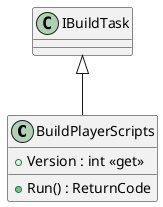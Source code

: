 @startuml
class BuildPlayerScripts {
    + Version : int <<get>>
    + Run() : ReturnCode
}
IBuildTask <|-- BuildPlayerScripts
@enduml
